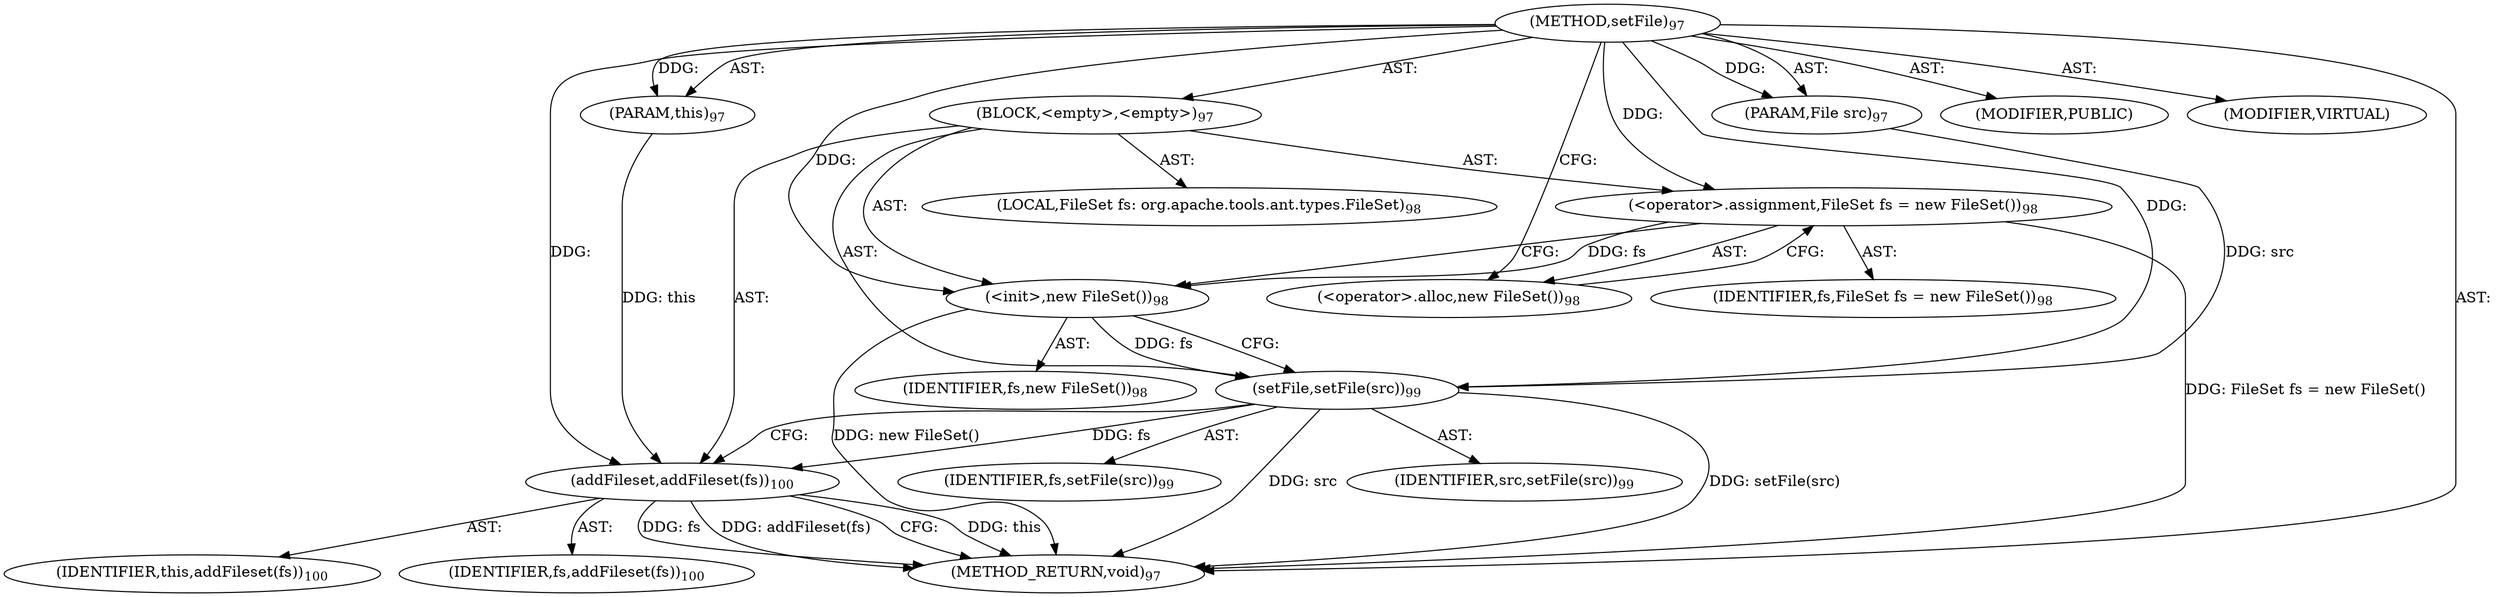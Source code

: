 digraph "setFile" {  
"111669149697" [label = <(METHOD,setFile)<SUB>97</SUB>> ]
"115964116992" [label = <(PARAM,this)<SUB>97</SUB>> ]
"115964116997" [label = <(PARAM,File src)<SUB>97</SUB>> ]
"25769803777" [label = <(BLOCK,&lt;empty&gt;,&lt;empty&gt;)<SUB>97</SUB>> ]
"94489280512" [label = <(LOCAL,FileSet fs: org.apache.tools.ant.types.FileSet)<SUB>98</SUB>> ]
"30064771074" [label = <(&lt;operator&gt;.assignment,FileSet fs = new FileSet())<SUB>98</SUB>> ]
"68719476745" [label = <(IDENTIFIER,fs,FileSet fs = new FileSet())<SUB>98</SUB>> ]
"30064771075" [label = <(&lt;operator&gt;.alloc,new FileSet())<SUB>98</SUB>> ]
"30064771076" [label = <(&lt;init&gt;,new FileSet())<SUB>98</SUB>> ]
"68719476746" [label = <(IDENTIFIER,fs,new FileSet())<SUB>98</SUB>> ]
"30064771077" [label = <(setFile,setFile(src))<SUB>99</SUB>> ]
"68719476747" [label = <(IDENTIFIER,fs,setFile(src))<SUB>99</SUB>> ]
"68719476748" [label = <(IDENTIFIER,src,setFile(src))<SUB>99</SUB>> ]
"30064771078" [label = <(addFileset,addFileset(fs))<SUB>100</SUB>> ]
"68719476736" [label = <(IDENTIFIER,this,addFileset(fs))<SUB>100</SUB>> ]
"68719476749" [label = <(IDENTIFIER,fs,addFileset(fs))<SUB>100</SUB>> ]
"133143986178" [label = <(MODIFIER,PUBLIC)> ]
"133143986179" [label = <(MODIFIER,VIRTUAL)> ]
"128849018881" [label = <(METHOD_RETURN,void)<SUB>97</SUB>> ]
  "111669149697" -> "115964116992"  [ label = "AST: "] 
  "111669149697" -> "115964116997"  [ label = "AST: "] 
  "111669149697" -> "25769803777"  [ label = "AST: "] 
  "111669149697" -> "133143986178"  [ label = "AST: "] 
  "111669149697" -> "133143986179"  [ label = "AST: "] 
  "111669149697" -> "128849018881"  [ label = "AST: "] 
  "25769803777" -> "94489280512"  [ label = "AST: "] 
  "25769803777" -> "30064771074"  [ label = "AST: "] 
  "25769803777" -> "30064771076"  [ label = "AST: "] 
  "25769803777" -> "30064771077"  [ label = "AST: "] 
  "25769803777" -> "30064771078"  [ label = "AST: "] 
  "30064771074" -> "68719476745"  [ label = "AST: "] 
  "30064771074" -> "30064771075"  [ label = "AST: "] 
  "30064771076" -> "68719476746"  [ label = "AST: "] 
  "30064771077" -> "68719476747"  [ label = "AST: "] 
  "30064771077" -> "68719476748"  [ label = "AST: "] 
  "30064771078" -> "68719476736"  [ label = "AST: "] 
  "30064771078" -> "68719476749"  [ label = "AST: "] 
  "30064771074" -> "30064771076"  [ label = "CFG: "] 
  "30064771076" -> "30064771077"  [ label = "CFG: "] 
  "30064771077" -> "30064771078"  [ label = "CFG: "] 
  "30064771078" -> "128849018881"  [ label = "CFG: "] 
  "30064771075" -> "30064771074"  [ label = "CFG: "] 
  "111669149697" -> "30064771075"  [ label = "CFG: "] 
  "30064771074" -> "128849018881"  [ label = "DDG: FileSet fs = new FileSet()"] 
  "30064771076" -> "128849018881"  [ label = "DDG: new FileSet()"] 
  "30064771077" -> "128849018881"  [ label = "DDG: src"] 
  "30064771077" -> "128849018881"  [ label = "DDG: setFile(src)"] 
  "30064771078" -> "128849018881"  [ label = "DDG: this"] 
  "30064771078" -> "128849018881"  [ label = "DDG: fs"] 
  "30064771078" -> "128849018881"  [ label = "DDG: addFileset(fs)"] 
  "111669149697" -> "115964116992"  [ label = "DDG: "] 
  "111669149697" -> "115964116997"  [ label = "DDG: "] 
  "111669149697" -> "30064771074"  [ label = "DDG: "] 
  "30064771074" -> "30064771076"  [ label = "DDG: fs"] 
  "111669149697" -> "30064771076"  [ label = "DDG: "] 
  "30064771076" -> "30064771077"  [ label = "DDG: fs"] 
  "111669149697" -> "30064771077"  [ label = "DDG: "] 
  "115964116997" -> "30064771077"  [ label = "DDG: src"] 
  "115964116992" -> "30064771078"  [ label = "DDG: this"] 
  "111669149697" -> "30064771078"  [ label = "DDG: "] 
  "30064771077" -> "30064771078"  [ label = "DDG: fs"] 
}
